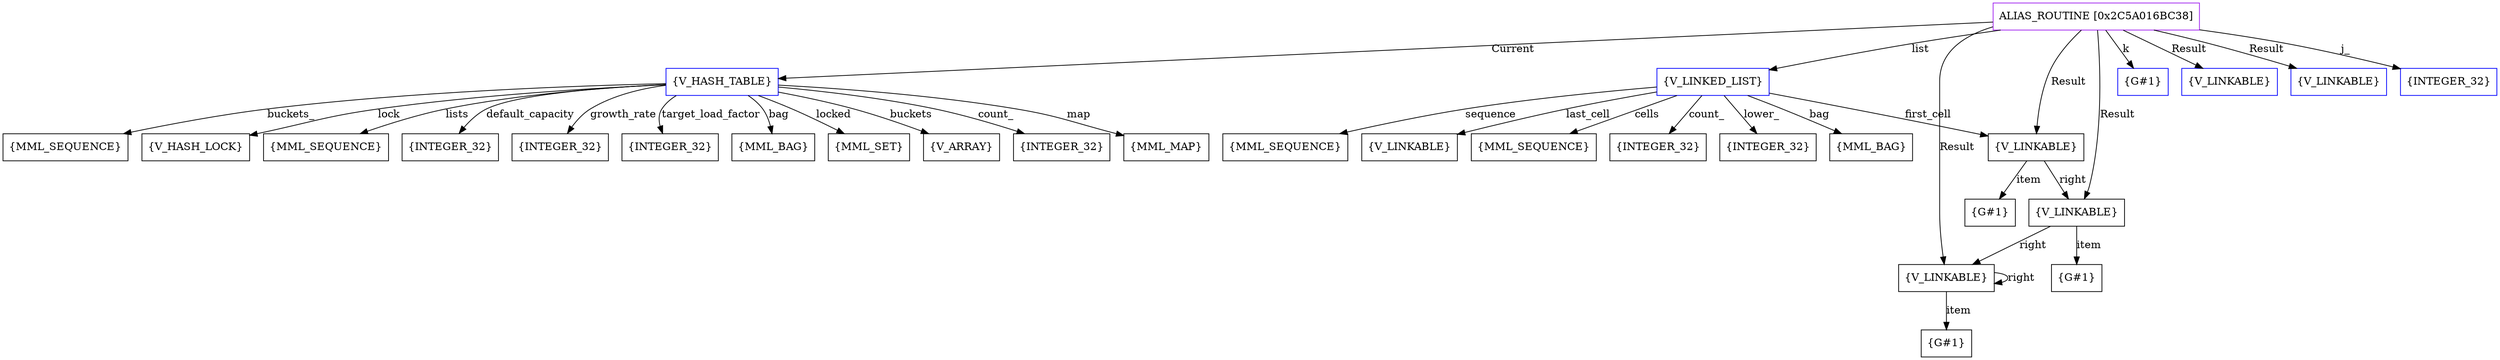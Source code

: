 digraph g {
	node [shape=box]
	b1[color=purple label=<ALIAS_ROUTINE [0x2C5A016BC38]>]
	b2[color=blue label=<{V_HASH_TABLE}>]
	b3[label=<{INTEGER_32}>]
	b4[label=<{INTEGER_32}>]
	b5[label=<{INTEGER_32}>]
	b6[label=<{MML_BAG}>]
	b7[label=<{MML_SET}>]
	b8[label=<{V_ARRAY}>]
	b9[label=<{INTEGER_32}>]
	b10[label=<{MML_MAP}>]
	b11[label=<{MML_SEQUENCE}>]
	b12[label=<{V_HASH_LOCK}>]
	b13[label=<{MML_SEQUENCE}>]
	b14[color=blue label=<{V_LINKED_LIST}>]
	b15[label=<{INTEGER_32}>]
	b16[label=<{MML_BAG}>]
	b17[label=<{MML_SEQUENCE}>]
	b18[label=<{INTEGER_32}>]
	b19[label=<{V_LINKABLE}>]
	b20[label=<{G#1}>]
	b21[label=<{V_LINKABLE}>]
	b22[label=<{G#1}>]
	b23[label=<{V_LINKABLE}>]
	b24[label=<{G#1}>]
	b25[label=<{V_LINKABLE}>]
	b26[label=<{MML_SEQUENCE}>]
	b27[color=blue label=<{G#1}>]
	b28[color=blue label=<{V_LINKABLE}>]
	b29[color=blue label=<{V_LINKABLE}>]
	b30[color=blue label=<{INTEGER_32}>]
	b1->b2[label=<Current>]
	b2->b3[label=<default_capacity>]
	b2->b4[label=<growth_rate>]
	b2->b5[label=<target_load_factor>]
	b2->b6[label=<bag>]
	b2->b7[label=<locked>]
	b2->b8[label=<buckets>]
	b2->b9[label=<count_>]
	b2->b10[label=<map>]
	b2->b11[label=<buckets_>]
	b2->b12[label=<lock>]
	b2->b13[label=<lists>]
	b1->b14[label=<list>]
	b14->b15[label=<lower_>]
	b14->b16[label=<bag>]
	b14->b17[label=<sequence>]
	b14->b18[label=<count_>]
	b14->b19[label=<first_cell>]
	b19->b20[label=<item>]
	b19->b21[label=<right>]
	b21->b22[label=<item>]
	b21->b23[label=<right>]
	b23->b24[label=<item>]
	b23->b23[label=<right>]
	b14->b25[label=<last_cell>]
	b14->b26[label=<cells>]
	b1->b27[label=<k>]
	b1->b28[label=<Result>]
	b1->b19[label=<Result>]
	b1->b21[label=<Result>]
	b1->b23[label=<Result>]
	b1->b29[label=<Result>]
	b1->b30[label=<j_>]
}
